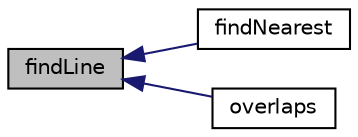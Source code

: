 digraph "findLine"
{
  bgcolor="transparent";
  edge [fontname="Helvetica",fontsize="10",labelfontname="Helvetica",labelfontsize="10"];
  node [fontname="Helvetica",fontsize="10",shape=record];
  rankdir="LR";
  Node419 [label="findLine",height=0.2,width=0.4,color="black", fillcolor="grey75", style="filled", fontcolor="black"];
  Node419 -> Node420 [dir="back",color="midnightblue",fontsize="10",style="solid",fontname="Helvetica"];
  Node420 [label="findNearest",height=0.2,width=0.4,color="black",URL="$a26345.html#aec3fb2846b265fd4e9f0f2f3550fca4f",tooltip="Find nearest to segment. "];
  Node419 -> Node421 [dir="back",color="midnightblue",fontsize="10",style="solid",fontname="Helvetica"];
  Node421 [label="overlaps",height=0.2,width=0.4,color="black",URL="$a26345.html#a08f2ea4b6bed9e040b0e13009dfcc7b3",tooltip="Does any part of the surface overlap the supplied bound box? "];
}
